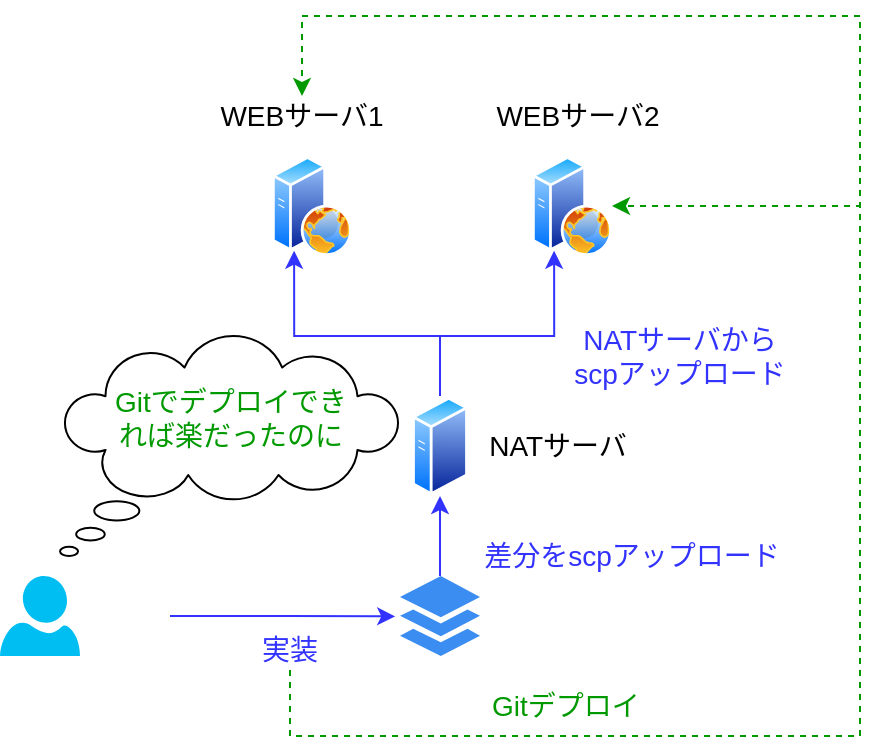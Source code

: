 <mxfile version="13.5.9">
    <diagram id="6hGFLwfOUW9BJ-s0fimq" name="Page-1">
        <mxGraphModel dx="602" dy="567" grid="1" gridSize="10" guides="1" tooltips="1" connect="1" arrows="1" fold="1" page="1" pageScale="1" pageWidth="827" pageHeight="1169" math="0" shadow="0">
            <root>
                <mxCell id="0"/>
                <mxCell id="1" parent="0"/>
                <mxCell id="16" style="edgeStyle=orthogonalEdgeStyle;rounded=0;orthogonalLoop=1;jettySize=auto;html=1;entryX=0.25;entryY=1;entryDx=0;entryDy=0;fontSize=14;strokeColor=#3333FF;" edge="1" parent="1" source="2" target="3">
                    <mxGeometry relative="1" as="geometry">
                        <Array as="points">
                            <mxPoint x="230" y="200"/>
                            <mxPoint x="157" y="200"/>
                        </Array>
                    </mxGeometry>
                </mxCell>
                <mxCell id="17" style="edgeStyle=orthogonalEdgeStyle;rounded=0;orthogonalLoop=1;jettySize=auto;html=1;entryX=0.25;entryY=1;entryDx=0;entryDy=0;fontSize=14;strokeColor=#3333FF;" edge="1" parent="1" source="2" target="4">
                    <mxGeometry relative="1" as="geometry">
                        <Array as="points">
                            <mxPoint x="230" y="200"/>
                            <mxPoint x="287" y="200"/>
                        </Array>
                    </mxGeometry>
                </mxCell>
                <mxCell id="2" value="" style="aspect=fixed;perimeter=ellipsePerimeter;html=1;align=center;shadow=0;dashed=0;spacingTop=3;image;image=img/lib/active_directory/generic_server.svg;" vertex="1" parent="1">
                    <mxGeometry x="216" y="230" width="28.0" height="50" as="geometry"/>
                </mxCell>
                <mxCell id="3" value="" style="aspect=fixed;perimeter=ellipsePerimeter;html=1;align=center;shadow=0;dashed=0;spacingTop=3;image;image=img/lib/active_directory/web_server.svg;" vertex="1" parent="1">
                    <mxGeometry x="146" y="110" width="40" height="50" as="geometry"/>
                </mxCell>
                <mxCell id="4" value="" style="aspect=fixed;perimeter=ellipsePerimeter;html=1;align=center;shadow=0;dashed=0;spacingTop=3;image;image=img/lib/active_directory/web_server.svg;" vertex="1" parent="1">
                    <mxGeometry x="276" y="110" width="40" height="50" as="geometry"/>
                </mxCell>
                <mxCell id="5" value="WEBサーバ1" style="text;html=1;strokeColor=none;fillColor=none;align=center;verticalAlign=middle;whiteSpace=wrap;rounded=0;fontSize=14;" vertex="1" parent="1">
                    <mxGeometry x="116" y="80" width="90" height="20" as="geometry"/>
                </mxCell>
                <mxCell id="6" value="WEBサーバ2" style="text;html=1;strokeColor=none;fillColor=none;align=center;verticalAlign=middle;whiteSpace=wrap;rounded=0;fontSize=14;" vertex="1" parent="1">
                    <mxGeometry x="254" y="80" width="90" height="20" as="geometry"/>
                </mxCell>
                <mxCell id="7" value="NATサーバ" style="text;html=1;strokeColor=none;fillColor=none;align=center;verticalAlign=middle;whiteSpace=wrap;rounded=0;fontSize=14;" vertex="1" parent="1">
                    <mxGeometry x="244" y="245" width="90" height="20" as="geometry"/>
                </mxCell>
                <mxCell id="9" value="" style="verticalLabelPosition=bottom;html=1;verticalAlign=top;align=center;strokeColor=none;fillColor=#00BEF2;shape=mxgraph.azure.user;fontSize=14;" vertex="1" parent="1">
                    <mxGeometry x="10" y="320" width="40" height="40" as="geometry"/>
                </mxCell>
                <mxCell id="12" style="edgeStyle=orthogonalEdgeStyle;rounded=0;orthogonalLoop=1;jettySize=auto;html=1;entryX=-0.06;entryY=0.505;entryDx=0;entryDy=0;entryPerimeter=0;fontSize=14;strokeColor=#3333FF;" edge="1" parent="1" source="10" target="11">
                    <mxGeometry relative="1" as="geometry"/>
                </mxCell>
                <mxCell id="10" value="" style="shape=image;html=1;verticalAlign=top;verticalLabelPosition=bottom;labelBackgroundColor=#ffffff;imageAspect=0;aspect=fixed;image=https://cdn2.iconfinder.com/data/icons/free-simple-line-mix/48/40-Web_Development-128.png;fontSize=14;" vertex="1" parent="1">
                    <mxGeometry x="55" y="320" width="40" height="40" as="geometry"/>
                </mxCell>
                <mxCell id="14" style="edgeStyle=orthogonalEdgeStyle;rounded=0;orthogonalLoop=1;jettySize=auto;html=1;entryX=0.5;entryY=1;entryDx=0;entryDy=0;fontSize=14;strokeColor=#3333FF;" edge="1" parent="1" source="11" target="2">
                    <mxGeometry relative="1" as="geometry"/>
                </mxCell>
                <mxCell id="11" value="" style="html=1;strokeColor=none;shadow=0;align=center;verticalAlign=top;fillColor=#3B8DF1;shape=mxgraph.gcp2.files;fontSize=14;" vertex="1" parent="1">
                    <mxGeometry x="210" y="320" width="40" height="40" as="geometry"/>
                </mxCell>
                <mxCell id="19" style="edgeStyle=orthogonalEdgeStyle;rounded=0;orthogonalLoop=1;jettySize=auto;html=1;exitX=0.5;exitY=1;exitDx=0;exitDy=0;entryX=1;entryY=0.5;entryDx=0;entryDy=0;fontSize=14;fontColor=#3333FF;dashed=1;strokeColor=#009900;" edge="1" parent="1" source="13" target="4">
                    <mxGeometry relative="1" as="geometry">
                        <Array as="points">
                            <mxPoint x="155" y="400"/>
                            <mxPoint x="440" y="400"/>
                            <mxPoint x="440" y="135"/>
                        </Array>
                    </mxGeometry>
                </mxCell>
                <mxCell id="13" value="実装" style="text;html=1;strokeColor=none;fillColor=none;align=center;verticalAlign=middle;whiteSpace=wrap;rounded=0;fontSize=14;fontColor=#3333FF;" vertex="1" parent="1">
                    <mxGeometry x="130" y="347" width="50" height="20" as="geometry"/>
                </mxCell>
                <mxCell id="15" value="差分をscpアップロード" style="text;html=1;strokeColor=none;fillColor=none;align=center;verticalAlign=middle;whiteSpace=wrap;rounded=0;fontSize=14;fontColor=#3333FF;" vertex="1" parent="1">
                    <mxGeometry x="238" y="300" width="176" height="20" as="geometry"/>
                </mxCell>
                <mxCell id="18" value="NATサーバから&lt;br&gt;scpアップロード" style="text;html=1;strokeColor=none;fillColor=none;align=center;verticalAlign=middle;whiteSpace=wrap;rounded=0;fontSize=14;fontColor=#3333FF;" vertex="1" parent="1">
                    <mxGeometry x="290" y="190" width="120" height="40" as="geometry"/>
                </mxCell>
                <mxCell id="21" style="edgeStyle=orthogonalEdgeStyle;rounded=0;orthogonalLoop=1;jettySize=auto;html=1;exitX=0.5;exitY=1;exitDx=0;exitDy=0;entryX=0.5;entryY=0;entryDx=0;entryDy=0;fontSize=14;dashed=1;fontColor=#009900;strokeColor=#009900;" edge="1" parent="1" source="13" target="5">
                    <mxGeometry relative="1" as="geometry">
                        <Array as="points">
                            <mxPoint x="155" y="400"/>
                            <mxPoint x="440" y="400"/>
                            <mxPoint x="440" y="40"/>
                            <mxPoint x="161" y="40"/>
                        </Array>
                    </mxGeometry>
                </mxCell>
                <mxCell id="22" value="" style="whiteSpace=wrap;html=1;shape=mxgraph.basic.cloud_callout;fontSize=14;fontColor=#3333FF;" vertex="1" parent="1">
                    <mxGeometry x="40" y="200" width="170" height="110" as="geometry"/>
                </mxCell>
                <mxCell id="23" value="Gitでデプロイできれば楽だったのに" style="text;html=1;strokeColor=none;fillColor=none;align=center;verticalAlign=middle;whiteSpace=wrap;rounded=0;fontSize=14;fontColor=#009900;" vertex="1" parent="1">
                    <mxGeometry x="62.5" y="211" width="125" height="60" as="geometry"/>
                </mxCell>
                <mxCell id="25" value="Gitデプロイ" style="text;html=1;strokeColor=none;fillColor=none;align=center;verticalAlign=middle;whiteSpace=wrap;rounded=0;fontSize=14;fontColor=#009900;" vertex="1" parent="1">
                    <mxGeometry x="236" y="370" width="114" height="30" as="geometry"/>
                </mxCell>
            </root>
        </mxGraphModel>
    </diagram>
</mxfile>